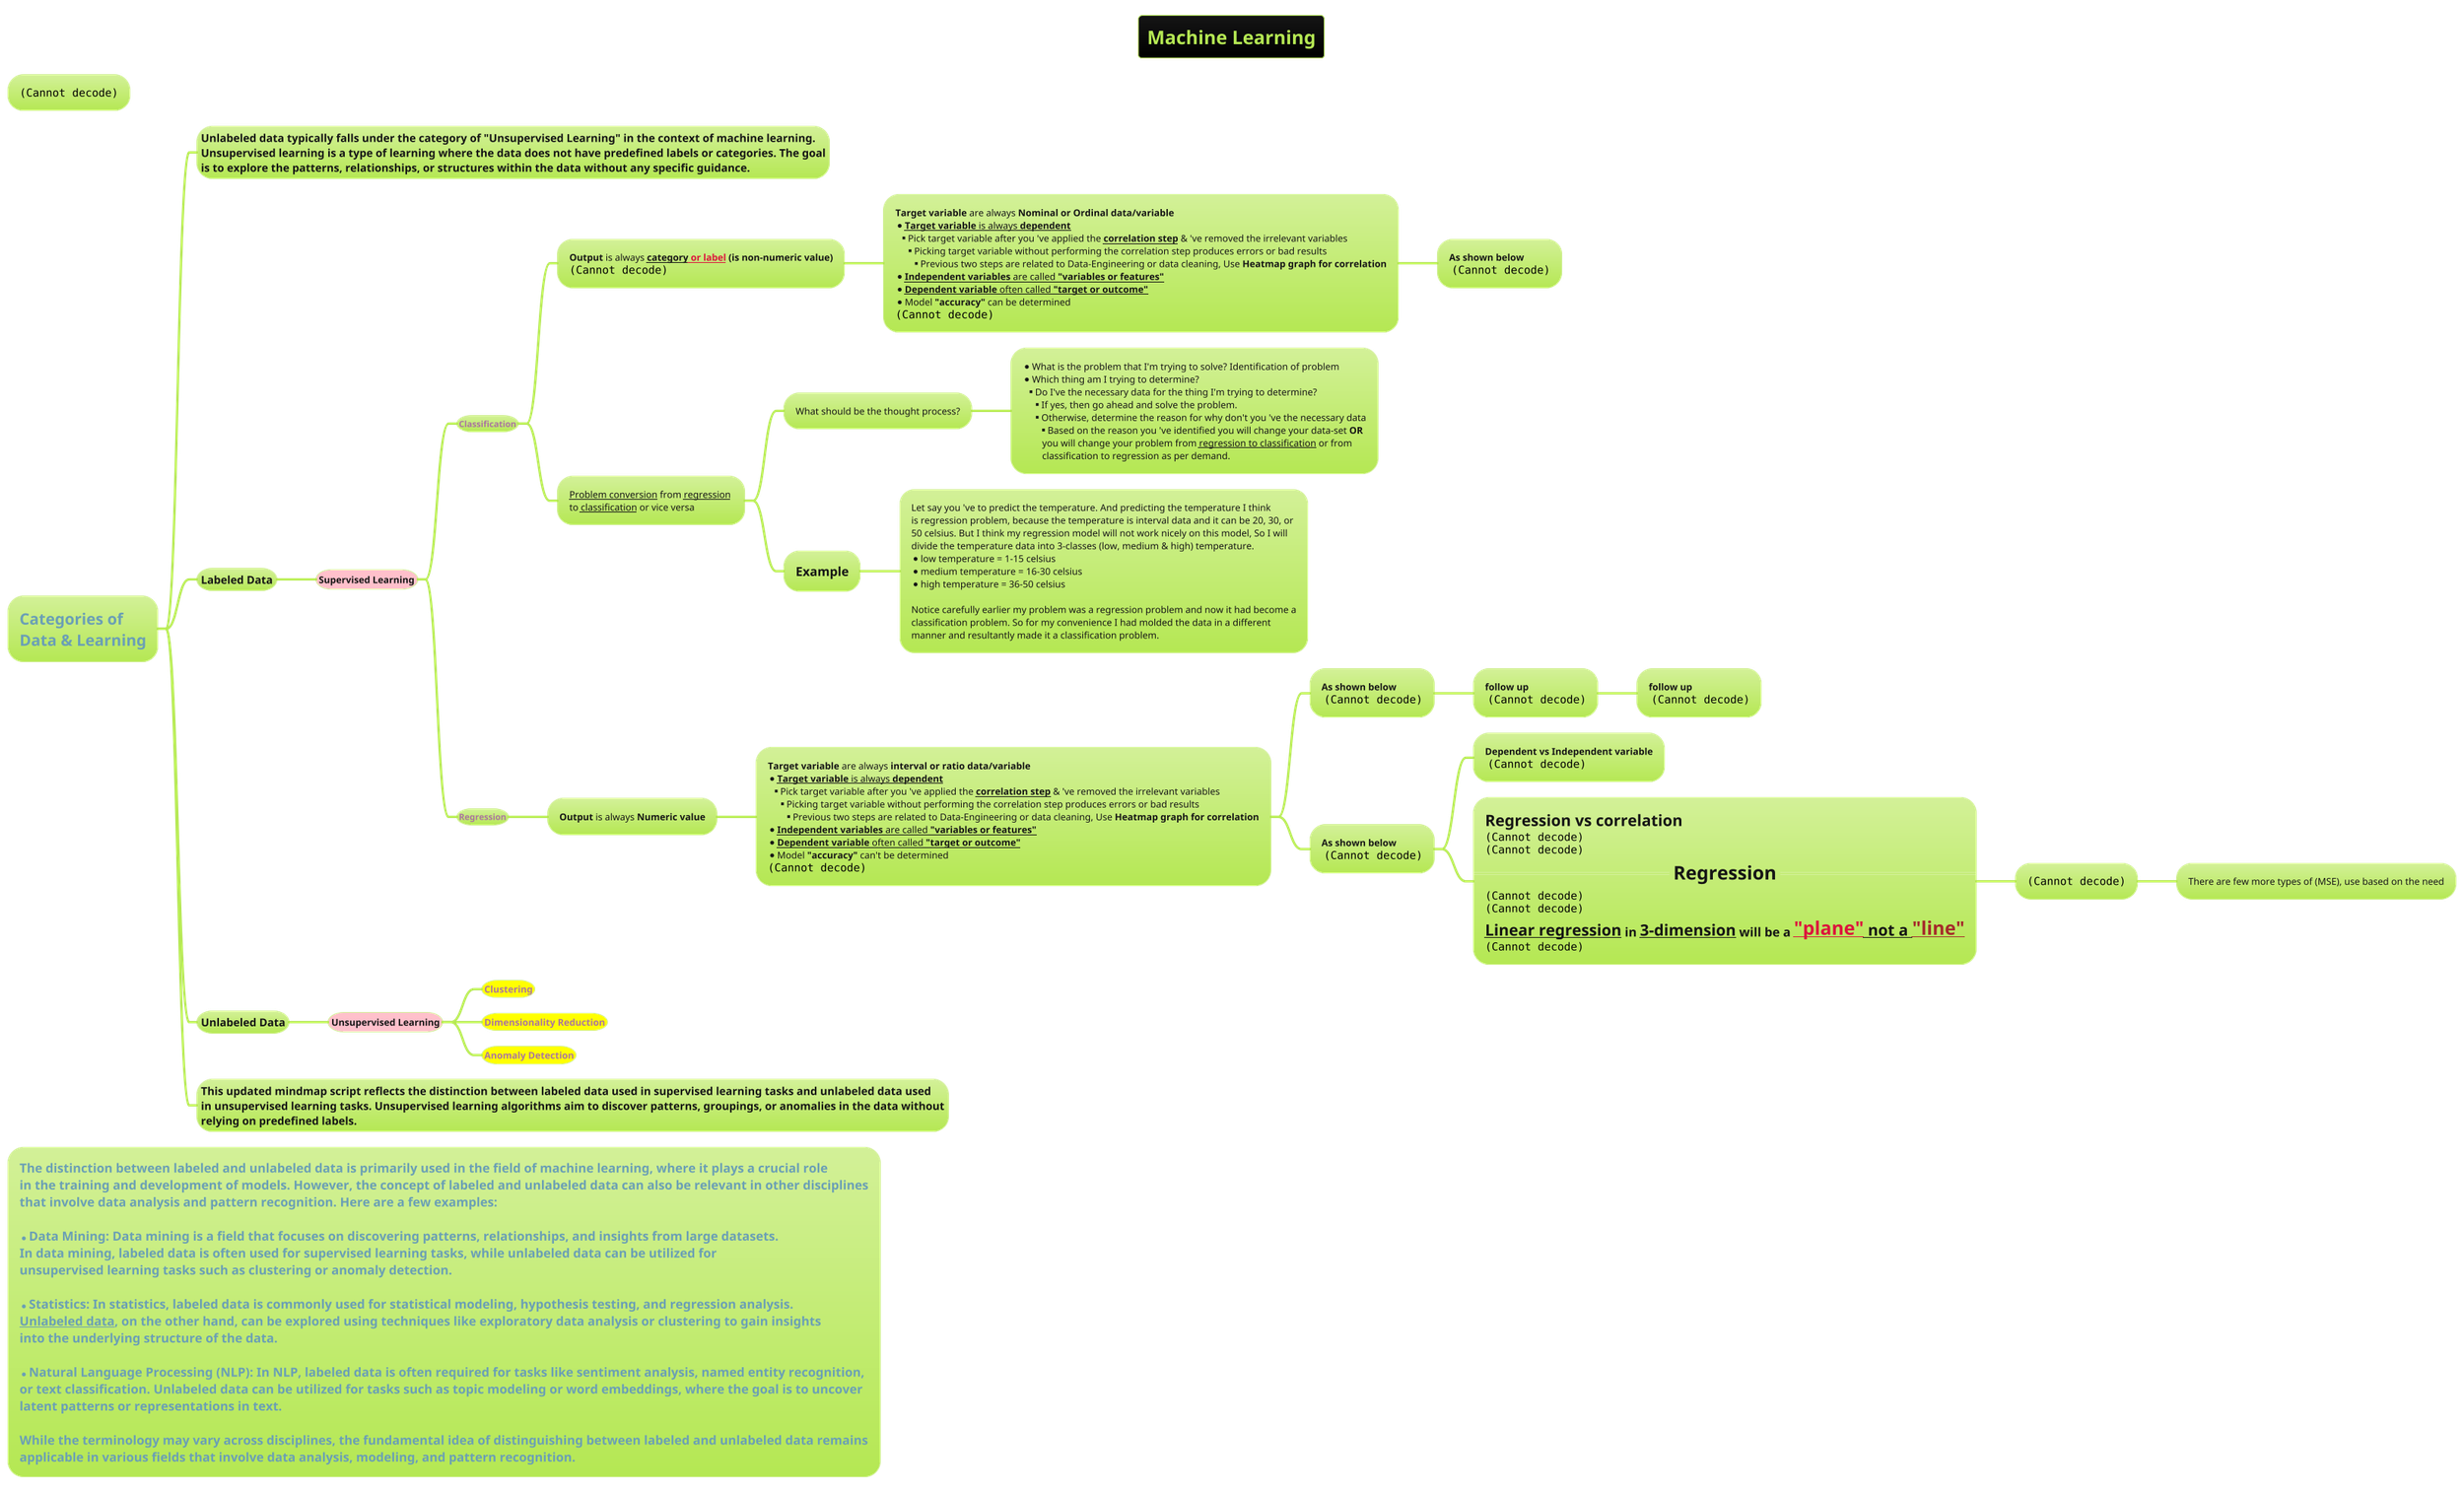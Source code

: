 @startmindmap
title = Machine Learning

!theme hacker

* <img:images/img_59.png>
* =Categories of \n=Data & Learning
**:Unlabeled data typically falls under the category of "Unsupervised Learning" in the context of machine learning.
Unsupervised learning is a type of learning where the data does not have predefined labels or categories. The goal
is to explore the patterns, relationships, or structures within the data without any specific guidance.;
** Labeled Data
***[#pink] **Supervised Learning**
**** **Classification**
***** **Output** is always **__category__<color #crimson>__ or label__</color> (is non-numeric value)**\n<img:images/img_54.png>
****** **Target variable** are always **Nominal or Ordinal data/variable** \n* __**Target variable** is always **dependent**__\n** Pick target variable after you 've applied the **__correlation step__** & 've removed the irrelevant variables\n*** Picking target variable without performing the correlation step produces errors or bad results \n**** Previous two steps are related to Data-Engineering or data cleaning, Use **Heatmap graph for correlation**\n* __**Independent variables** are called **"variables or features"**__ \n* __**Dependent variable** often called **"target or outcome"**__\n* Model **"accuracy"** can be determined \n<img:images/img_46.png>
******* **As shown below**\n <img:images/img_43.png>

***** __Problem conversion__ from __regression__ \nto __classification__ or vice versa
****** What should be the thought process?
*******:* What is the problem that I'm trying to solve? Identification of problem
* Which thing am I trying to determine?
** Do I've the necessary data for the thing I'm trying to determine?
*** If yes, then go ahead and solve the problem.
*** Otherwise, determine the reason for why don't you 've the necessary data
**** Based on the reason you 've identified you will change your data-set **OR**
        you will change your problem from __regression to classification__ or from
        classification to regression as per demand.;
****** =Example
*******:Let say you 've to predict the temperature. And predicting the temperature I think
is regression problem, because the temperature is interval data and it can be 20, 30, or
50 celsius. But I think my regression model will not work nicely on this model, So I will
divide the temperature data into 3-classes (low, medium & high) temperature.
* low temperature = 1-15 celsius
* medium temperature = 16-30 celsius
* high temperature = 36-50 celsius

Notice carefully earlier my problem was a regression problem and now it had become a
classification problem. So for my convenience I had molded the data in a different
manner and resultantly made it a classification problem.;


**** **Regression**
***** **Output** is always **Numeric value**
****** **Target variable** are always **interval or ratio data/variable** \n* __**Target variable** is always **dependent**__\n** Pick target variable after you 've applied the **__correlation step__** & 've removed the irrelevant variables\n*** Picking target variable without performing the correlation step produces errors or bad results \n**** Previous two steps are related to Data-Engineering or data cleaning, Use **Heatmap graph for correlation**\n* __**Independent variables** are called **"variables or features"**__ \n* __**Dependent variable** often called **"target or outcome"**__\n* Model **"accuracy"** can't be determined \n<img:images/img_46.png>
******* **As shown below**\n <img:images/img_47.png>
******** **follow up **\n <img:images/img_48.png>
********* **follow up **\n <img:images/img_49.png>
******* **As shown below**\n <img:images/img_42.png>
******** **Dependent vs Independent variable**\n <img:images/img_44.png>
********:=**Regression vs correlation**
<img:images/img_45.png>
<img:images/img_58.png>
==<size:24>**Regression**==
<img:images/linear-equation.png>
<img:images/dependent-and-independent-variable.png>
= __Linear regression__ in __3-dimension__ will be a __<color #crimson>"plane"</color> not a <color #brown>"line"__
<img:images/planeBiVector.png>;
********* <img:images/mean-squared-error-(MSE).png>
********** There are few more types of (MSE), use based on the need

** Unlabeled Data
***[#pink] **Unsupervised Learning**
****[#yellow] ===Clustering
****[#yellow] ===Dimensionality Reduction
****[#yellow] ===Anomaly Detection
**:This updated mindmap script reflects the distinction between labeled data used in supervised learning tasks and unlabeled data used
in unsupervised learning tasks. Unsupervised learning algorithms aim to discover patterns, groupings, or anomalies in the data without
relying on predefined labels.;

*:The distinction between labeled and unlabeled data is primarily used in the field of machine learning, where it plays a crucial role
in the training and development of models. However, the concept of labeled and unlabeled data can also be relevant in other disciplines
that involve data analysis and pattern recognition. Here are a few examples:

* **Data Mining:** Data mining is a field that focuses on discovering patterns, relationships, and insights from large datasets.
In data mining, labeled data is often used for supervised learning tasks, while unlabeled data can be utilized for
unsupervised learning tasks such as clustering or anomaly detection.

* **Statistics:** In statistics, labeled data is commonly used for statistical modeling, hypothesis testing, and regression analysis.
**__Unlabeled data__,** on the other hand, can be explored using techniques like **exploratory data analysis or clustering** to gain insights
into the underlying structure of the data.

* **Natural Language Processing (NLP):** In NLP, labeled data is often required for tasks like sentiment analysis, named entity recognition,
or text classification. Unlabeled data can be utilized for tasks such as topic modeling or word embeddings, where the goal is to uncover
latent patterns or representations in text.

While the terminology may vary across disciplines, the fundamental idea of distinguishing between labeled and unlabeled data remains
applicable in various fields that involve data analysis, modeling, and pattern recognition.;


@endmindmap